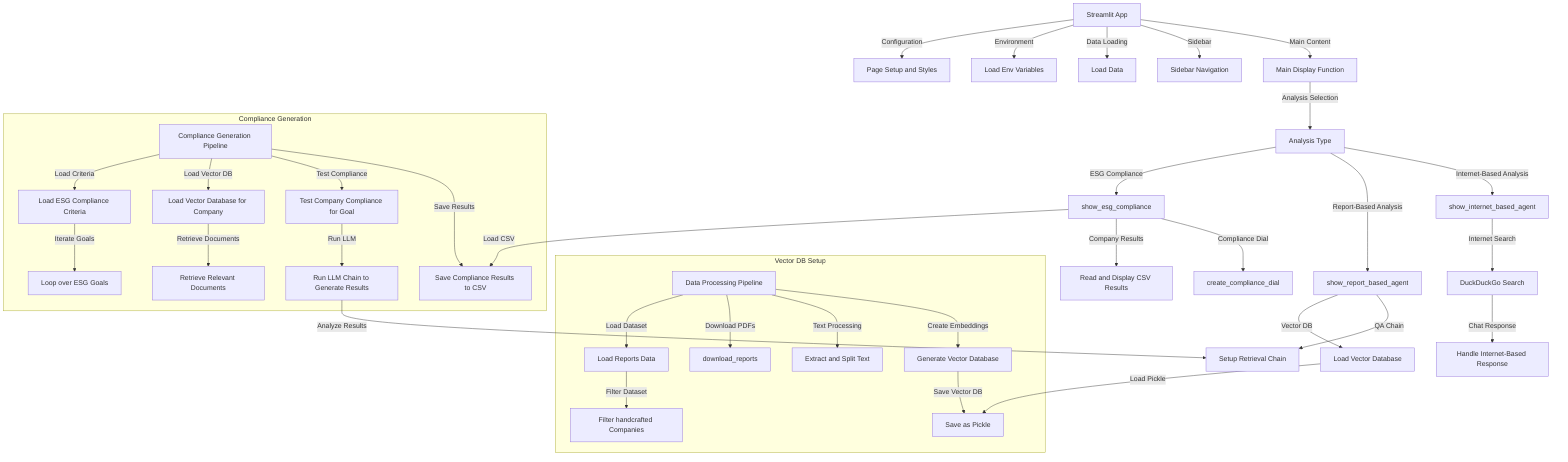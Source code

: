 flowchart TD
  A[Streamlit App] -->|Configuration| B[Page Setup and Styles]
  A -->|Environment| C[Load Env Variables]
  A -->|Data Loading| D[Load Data]
  A -->|Sidebar| E[Sidebar Navigation]
  A -->|Main Content| F[Main Display Function]

  F -->|Analysis Selection| G[Analysis Type]
  G -->|ESG Compliance| H[show_esg_compliance]
  G -->|Report-Based Analysis| I[show_report_based_agent]
  G -->|Internet-Based Analysis| J[show_internet_based_agent]

  H -->|Company Results| K[Read and Display CSV Results]
  H -->|Compliance Dial| L[create_compliance_dial]
  I -->|Vector DB| M[Load Vector Database]
  I -->|QA Chain| N[Setup Retrieval Chain]
  J -->|Internet Search| O[DuckDuckGo Search]
  O -->|Chat Response| P[Handle Internet-Based Response]

  %% Nodes for setup_vector_dbs.ipynb
  subgraph Vector DB Setup
    Q[Data Processing Pipeline]
    Q -->|Load Dataset| R[Load Reports Data]
    Q -->|Download PDFs| S[download_reports]
    Q -->|Text Processing| T[Extract and Split Text]
    Q -->|Create Embeddings| U[Generate Vector Database]
    U -->|Save Vector DB| V[Save as Pickle]
    R -->|Filter Dataset| X[Filter handcrafted Companies]
  end

  %% Nodes for gen_compliance.ipynb
  subgraph Compliance Generation
    Z[Compliance Generation Pipeline]
    Z -->|Load Criteria| AA[Load ESG Compliance Criteria]
    Z -->|Load Vector DB| BB[Load Vector Database for Company]
    Z -->|Test Compliance| CC[Test Company Compliance for Goal]
    Z -->|Save Results| DD[Save Compliance Results to CSV]
    AA -->|Iterate Goals| EE[Loop over ESG Goals]
    BB -->|Retrieve Documents| FF[Retrieve Relevant Documents]
    CC -->|Run LLM| GG[Run LLM Chain to Generate Results]
  end

  H -->|Load CSV| DD
  M -->|Load Pickle| V
  GG -->|Analyze Results| N